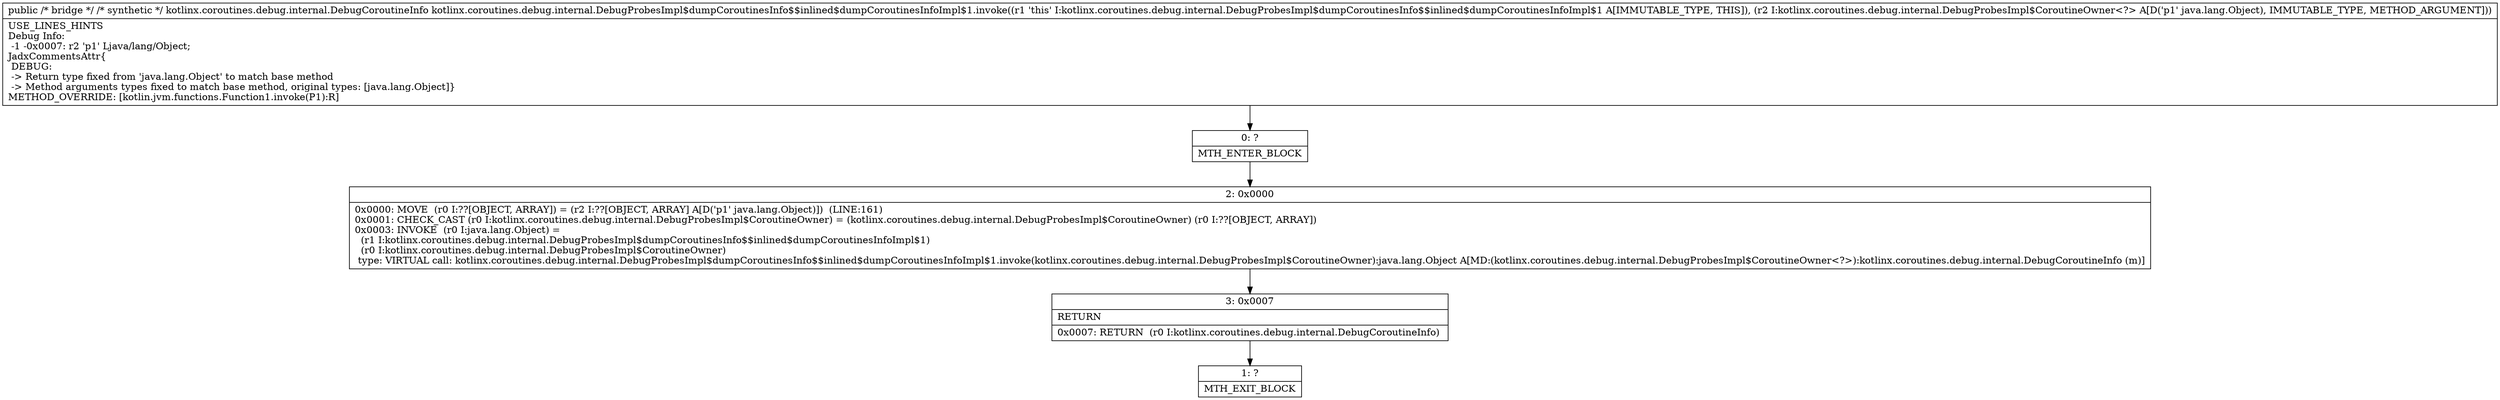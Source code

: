 digraph "CFG forkotlinx.coroutines.debug.internal.DebugProbesImpl$dumpCoroutinesInfo$$inlined$dumpCoroutinesInfoImpl$1.invoke(Ljava\/lang\/Object;)Ljava\/lang\/Object;" {
Node_0 [shape=record,label="{0\:\ ?|MTH_ENTER_BLOCK\l}"];
Node_2 [shape=record,label="{2\:\ 0x0000|0x0000: MOVE  (r0 I:??[OBJECT, ARRAY]) = (r2 I:??[OBJECT, ARRAY] A[D('p1' java.lang.Object)])  (LINE:161)\l0x0001: CHECK_CAST (r0 I:kotlinx.coroutines.debug.internal.DebugProbesImpl$CoroutineOwner) = (kotlinx.coroutines.debug.internal.DebugProbesImpl$CoroutineOwner) (r0 I:??[OBJECT, ARRAY]) \l0x0003: INVOKE  (r0 I:java.lang.Object) = \l  (r1 I:kotlinx.coroutines.debug.internal.DebugProbesImpl$dumpCoroutinesInfo$$inlined$dumpCoroutinesInfoImpl$1)\l  (r0 I:kotlinx.coroutines.debug.internal.DebugProbesImpl$CoroutineOwner)\l type: VIRTUAL call: kotlinx.coroutines.debug.internal.DebugProbesImpl$dumpCoroutinesInfo$$inlined$dumpCoroutinesInfoImpl$1.invoke(kotlinx.coroutines.debug.internal.DebugProbesImpl$CoroutineOwner):java.lang.Object A[MD:(kotlinx.coroutines.debug.internal.DebugProbesImpl$CoroutineOwner\<?\>):kotlinx.coroutines.debug.internal.DebugCoroutineInfo (m)]\l}"];
Node_3 [shape=record,label="{3\:\ 0x0007|RETURN\l|0x0007: RETURN  (r0 I:kotlinx.coroutines.debug.internal.DebugCoroutineInfo) \l}"];
Node_1 [shape=record,label="{1\:\ ?|MTH_EXIT_BLOCK\l}"];
MethodNode[shape=record,label="{public \/* bridge *\/ \/* synthetic *\/ kotlinx.coroutines.debug.internal.DebugCoroutineInfo kotlinx.coroutines.debug.internal.DebugProbesImpl$dumpCoroutinesInfo$$inlined$dumpCoroutinesInfoImpl$1.invoke((r1 'this' I:kotlinx.coroutines.debug.internal.DebugProbesImpl$dumpCoroutinesInfo$$inlined$dumpCoroutinesInfoImpl$1 A[IMMUTABLE_TYPE, THIS]), (r2 I:kotlinx.coroutines.debug.internal.DebugProbesImpl$CoroutineOwner\<?\> A[D('p1' java.lang.Object), IMMUTABLE_TYPE, METHOD_ARGUMENT]))  | USE_LINES_HINTS\lDebug Info:\l  \-1 \-0x0007: r2 'p1' Ljava\/lang\/Object;\lJadxCommentsAttr\{\l DEBUG: \l \-\> Return type fixed from 'java.lang.Object' to match base method\l \-\> Method arguments types fixed to match base method, original types: [java.lang.Object]\}\lMETHOD_OVERRIDE: [kotlin.jvm.functions.Function1.invoke(P1):R]\l}"];
MethodNode -> Node_0;Node_0 -> Node_2;
Node_2 -> Node_3;
Node_3 -> Node_1;
}

